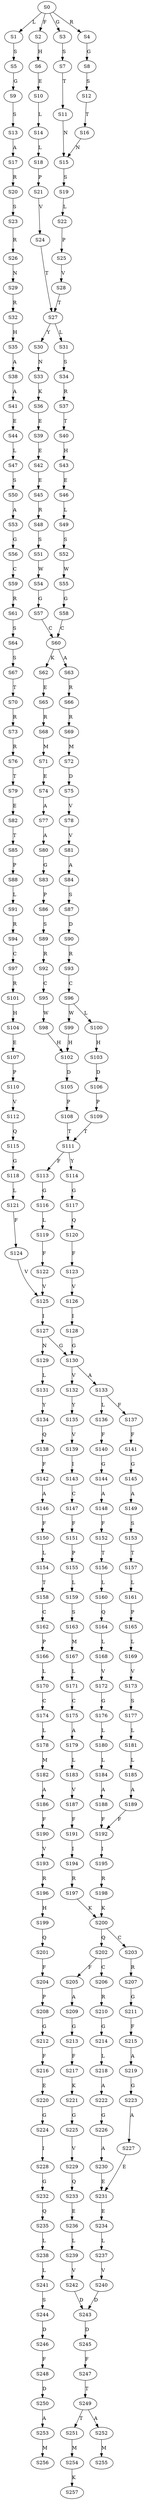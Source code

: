 strict digraph  {
	S0 -> S1 [ label = L ];
	S0 -> S2 [ label = F ];
	S0 -> S3 [ label = G ];
	S0 -> S4 [ label = R ];
	S1 -> S5 [ label = S ];
	S2 -> S6 [ label = H ];
	S3 -> S7 [ label = S ];
	S4 -> S8 [ label = G ];
	S5 -> S9 [ label = G ];
	S6 -> S10 [ label = E ];
	S7 -> S11 [ label = T ];
	S8 -> S12 [ label = S ];
	S9 -> S13 [ label = S ];
	S10 -> S14 [ label = L ];
	S11 -> S15 [ label = N ];
	S12 -> S16 [ label = T ];
	S13 -> S17 [ label = A ];
	S14 -> S18 [ label = L ];
	S15 -> S19 [ label = S ];
	S16 -> S15 [ label = N ];
	S17 -> S20 [ label = R ];
	S18 -> S21 [ label = P ];
	S19 -> S22 [ label = L ];
	S20 -> S23 [ label = S ];
	S21 -> S24 [ label = V ];
	S22 -> S25 [ label = P ];
	S23 -> S26 [ label = R ];
	S24 -> S27 [ label = T ];
	S25 -> S28 [ label = V ];
	S26 -> S29 [ label = N ];
	S27 -> S30 [ label = Y ];
	S27 -> S31 [ label = L ];
	S28 -> S27 [ label = T ];
	S29 -> S32 [ label = R ];
	S30 -> S33 [ label = N ];
	S31 -> S34 [ label = S ];
	S32 -> S35 [ label = H ];
	S33 -> S36 [ label = K ];
	S34 -> S37 [ label = R ];
	S35 -> S38 [ label = A ];
	S36 -> S39 [ label = E ];
	S37 -> S40 [ label = T ];
	S38 -> S41 [ label = A ];
	S39 -> S42 [ label = E ];
	S40 -> S43 [ label = H ];
	S41 -> S44 [ label = E ];
	S42 -> S45 [ label = E ];
	S43 -> S46 [ label = E ];
	S44 -> S47 [ label = L ];
	S45 -> S48 [ label = R ];
	S46 -> S49 [ label = L ];
	S47 -> S50 [ label = S ];
	S48 -> S51 [ label = S ];
	S49 -> S52 [ label = S ];
	S50 -> S53 [ label = A ];
	S51 -> S54 [ label = W ];
	S52 -> S55 [ label = W ];
	S53 -> S56 [ label = G ];
	S54 -> S57 [ label = G ];
	S55 -> S58 [ label = G ];
	S56 -> S59 [ label = C ];
	S57 -> S60 [ label = C ];
	S58 -> S60 [ label = C ];
	S59 -> S61 [ label = R ];
	S60 -> S62 [ label = K ];
	S60 -> S63 [ label = A ];
	S61 -> S64 [ label = S ];
	S62 -> S65 [ label = E ];
	S63 -> S66 [ label = R ];
	S64 -> S67 [ label = S ];
	S65 -> S68 [ label = R ];
	S66 -> S69 [ label = R ];
	S67 -> S70 [ label = T ];
	S68 -> S71 [ label = M ];
	S69 -> S72 [ label = M ];
	S70 -> S73 [ label = R ];
	S71 -> S74 [ label = E ];
	S72 -> S75 [ label = D ];
	S73 -> S76 [ label = R ];
	S74 -> S77 [ label = A ];
	S75 -> S78 [ label = V ];
	S76 -> S79 [ label = T ];
	S77 -> S80 [ label = A ];
	S78 -> S81 [ label = V ];
	S79 -> S82 [ label = E ];
	S80 -> S83 [ label = G ];
	S81 -> S84 [ label = A ];
	S82 -> S85 [ label = T ];
	S83 -> S86 [ label = P ];
	S84 -> S87 [ label = S ];
	S85 -> S88 [ label = P ];
	S86 -> S89 [ label = S ];
	S87 -> S90 [ label = D ];
	S88 -> S91 [ label = L ];
	S89 -> S92 [ label = R ];
	S90 -> S93 [ label = R ];
	S91 -> S94 [ label = R ];
	S92 -> S95 [ label = C ];
	S93 -> S96 [ label = C ];
	S94 -> S97 [ label = C ];
	S95 -> S98 [ label = W ];
	S96 -> S99 [ label = W ];
	S96 -> S100 [ label = L ];
	S97 -> S101 [ label = R ];
	S98 -> S102 [ label = H ];
	S99 -> S102 [ label = H ];
	S100 -> S103 [ label = H ];
	S101 -> S104 [ label = H ];
	S102 -> S105 [ label = D ];
	S103 -> S106 [ label = D ];
	S104 -> S107 [ label = E ];
	S105 -> S108 [ label = P ];
	S106 -> S109 [ label = P ];
	S107 -> S110 [ label = P ];
	S108 -> S111 [ label = T ];
	S109 -> S111 [ label = T ];
	S110 -> S112 [ label = V ];
	S111 -> S113 [ label = F ];
	S111 -> S114 [ label = Y ];
	S112 -> S115 [ label = Q ];
	S113 -> S116 [ label = G ];
	S114 -> S117 [ label = G ];
	S115 -> S118 [ label = G ];
	S116 -> S119 [ label = L ];
	S117 -> S120 [ label = Q ];
	S118 -> S121 [ label = L ];
	S119 -> S122 [ label = F ];
	S120 -> S123 [ label = F ];
	S121 -> S124 [ label = F ];
	S122 -> S125 [ label = V ];
	S123 -> S126 [ label = V ];
	S124 -> S125 [ label = V ];
	S125 -> S127 [ label = I ];
	S126 -> S128 [ label = I ];
	S127 -> S129 [ label = N ];
	S127 -> S130 [ label = G ];
	S128 -> S130 [ label = G ];
	S129 -> S131 [ label = L ];
	S130 -> S132 [ label = V ];
	S130 -> S133 [ label = A ];
	S131 -> S134 [ label = Y ];
	S132 -> S135 [ label = Y ];
	S133 -> S136 [ label = L ];
	S133 -> S137 [ label = F ];
	S134 -> S138 [ label = Q ];
	S135 -> S139 [ label = V ];
	S136 -> S140 [ label = F ];
	S137 -> S141 [ label = F ];
	S138 -> S142 [ label = F ];
	S139 -> S143 [ label = I ];
	S140 -> S144 [ label = G ];
	S141 -> S145 [ label = G ];
	S142 -> S146 [ label = A ];
	S143 -> S147 [ label = C ];
	S144 -> S148 [ label = A ];
	S145 -> S149 [ label = A ];
	S146 -> S150 [ label = F ];
	S147 -> S151 [ label = F ];
	S148 -> S152 [ label = F ];
	S149 -> S153 [ label = S ];
	S150 -> S154 [ label = L ];
	S151 -> S155 [ label = P ];
	S152 -> S156 [ label = T ];
	S153 -> S157 [ label = T ];
	S154 -> S158 [ label = T ];
	S155 -> S159 [ label = L ];
	S156 -> S160 [ label = L ];
	S157 -> S161 [ label = L ];
	S158 -> S162 [ label = C ];
	S159 -> S163 [ label = S ];
	S160 -> S164 [ label = Q ];
	S161 -> S165 [ label = P ];
	S162 -> S166 [ label = P ];
	S163 -> S167 [ label = M ];
	S164 -> S168 [ label = L ];
	S165 -> S169 [ label = L ];
	S166 -> S170 [ label = L ];
	S167 -> S171 [ label = L ];
	S168 -> S172 [ label = V ];
	S169 -> S173 [ label = V ];
	S170 -> S174 [ label = C ];
	S171 -> S175 [ label = C ];
	S172 -> S176 [ label = G ];
	S173 -> S177 [ label = S ];
	S174 -> S178 [ label = L ];
	S175 -> S179 [ label = A ];
	S176 -> S180 [ label = L ];
	S177 -> S181 [ label = L ];
	S178 -> S182 [ label = M ];
	S179 -> S183 [ label = L ];
	S180 -> S184 [ label = L ];
	S181 -> S185 [ label = L ];
	S182 -> S186 [ label = A ];
	S183 -> S187 [ label = V ];
	S184 -> S188 [ label = A ];
	S185 -> S189 [ label = A ];
	S186 -> S190 [ label = F ];
	S187 -> S191 [ label = F ];
	S188 -> S192 [ label = F ];
	S189 -> S192 [ label = F ];
	S190 -> S193 [ label = V ];
	S191 -> S194 [ label = I ];
	S192 -> S195 [ label = I ];
	S193 -> S196 [ label = R ];
	S194 -> S197 [ label = R ];
	S195 -> S198 [ label = R ];
	S196 -> S199 [ label = H ];
	S197 -> S200 [ label = K ];
	S198 -> S200 [ label = K ];
	S199 -> S201 [ label = Q ];
	S200 -> S202 [ label = Q ];
	S200 -> S203 [ label = C ];
	S201 -> S204 [ label = F ];
	S202 -> S205 [ label = F ];
	S202 -> S206 [ label = C ];
	S203 -> S207 [ label = R ];
	S204 -> S208 [ label = P ];
	S205 -> S209 [ label = A ];
	S206 -> S210 [ label = R ];
	S207 -> S211 [ label = G ];
	S208 -> S212 [ label = G ];
	S209 -> S213 [ label = G ];
	S210 -> S214 [ label = G ];
	S211 -> S215 [ label = F ];
	S212 -> S216 [ label = F ];
	S213 -> S217 [ label = F ];
	S214 -> S218 [ label = L ];
	S215 -> S219 [ label = A ];
	S216 -> S220 [ label = E ];
	S217 -> S221 [ label = K ];
	S218 -> S222 [ label = A ];
	S219 -> S223 [ label = G ];
	S220 -> S224 [ label = G ];
	S221 -> S225 [ label = G ];
	S222 -> S226 [ label = G ];
	S223 -> S227 [ label = A ];
	S224 -> S228 [ label = I ];
	S225 -> S229 [ label = V ];
	S226 -> S230 [ label = A ];
	S227 -> S231 [ label = E ];
	S228 -> S232 [ label = G ];
	S229 -> S233 [ label = Q ];
	S230 -> S231 [ label = E ];
	S231 -> S234 [ label = E ];
	S232 -> S235 [ label = Q ];
	S233 -> S236 [ label = E ];
	S234 -> S237 [ label = L ];
	S235 -> S238 [ label = L ];
	S236 -> S239 [ label = L ];
	S237 -> S240 [ label = V ];
	S238 -> S241 [ label = L ];
	S239 -> S242 [ label = V ];
	S240 -> S243 [ label = D ];
	S241 -> S244 [ label = S ];
	S242 -> S243 [ label = D ];
	S243 -> S245 [ label = D ];
	S244 -> S246 [ label = D ];
	S245 -> S247 [ label = F ];
	S246 -> S248 [ label = F ];
	S247 -> S249 [ label = T ];
	S248 -> S250 [ label = D ];
	S249 -> S251 [ label = T ];
	S249 -> S252 [ label = A ];
	S250 -> S253 [ label = A ];
	S251 -> S254 [ label = M ];
	S252 -> S255 [ label = M ];
	S253 -> S256 [ label = M ];
	S254 -> S257 [ label = K ];
}
